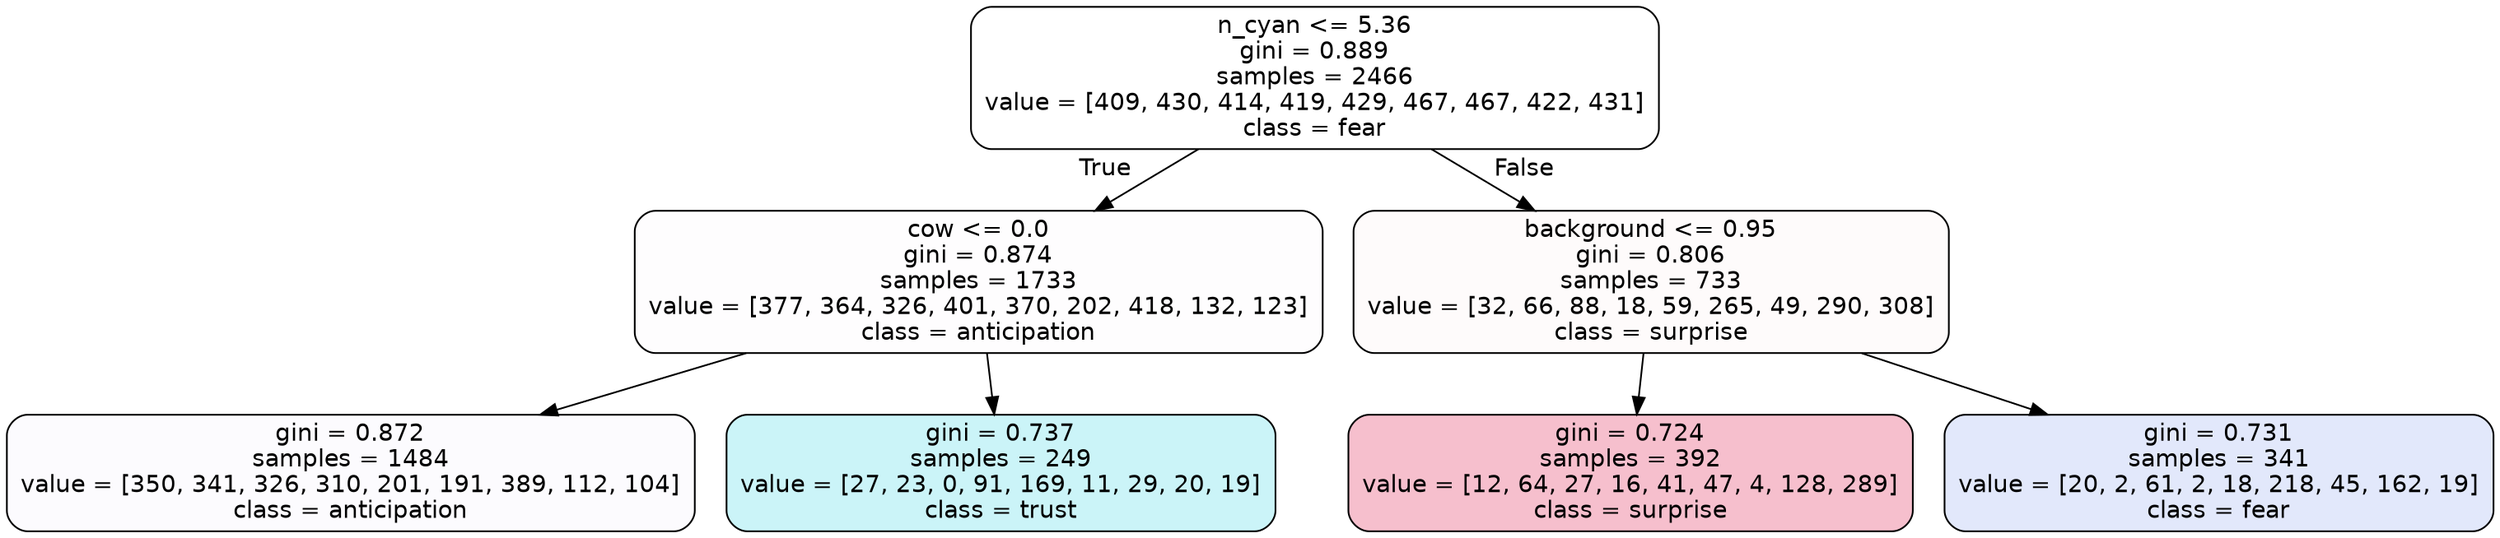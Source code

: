 digraph Tree {
node [shape=box, style="filled, rounded", color="black", fontname=helvetica] ;
edge [fontname=helvetica] ;
0 [label="n_cyan <= 5.36\ngini = 0.889\nsamples = 2466\nvalue = [409, 430, 414, 419, 429, 467, 467, 422, 431]\nclass = fear", fillcolor="#3964e500"] ;
1 [label="cow <= 0.0\ngini = 0.874\nsamples = 1733\nvalue = [377, 364, 326, 401, 370, 202, 418, 132, 123]\nclass = anticipation", fillcolor="#8139e502"] ;
0 -> 1 [labeldistance=2.5, labelangle=45, headlabel="True"] ;
2 [label="gini = 0.872\nsamples = 1484\nvalue = [350, 341, 326, 310, 201, 191, 389, 112, 104]\nclass = anticipation", fillcolor="#8139e505"] ;
1 -> 2 ;
3 [label="gini = 0.737\nsamples = 249\nvalue = [27, 23, 0, 91, 169, 11, 29, 20, 19]\nclass = trust", fillcolor="#39d7e543"] ;
1 -> 3 ;
4 [label="background <= 0.95\ngini = 0.806\nsamples = 733\nvalue = [32, 66, 88, 18, 59, 265, 49, 290, 308]\nclass = surprise", fillcolor="#e5396405"] ;
0 -> 4 [labeldistance=2.5, labelangle=-45, headlabel="False"] ;
5 [label="gini = 0.724\nsamples = 392\nvalue = [12, 64, 27, 16, 41, 47, 4, 128, 289]\nclass = surprise", fillcolor="#e5396452"] ;
4 -> 5 ;
6 [label="gini = 0.731\nsamples = 341\nvalue = [20, 2, 61, 2, 18, 218, 45, 162, 19]\nclass = fear", fillcolor="#3964e525"] ;
4 -> 6 ;
}